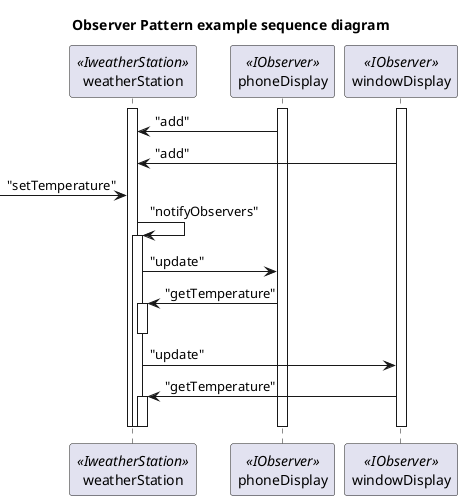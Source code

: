 @startuml Observer Pattern example sequence diagram
title Observer Pattern example sequence diagram
participant weatherStation <<IweatherStation>>
participant phoneDisplay <<IObserver>>
participant windowDisplay <<IObserver>>

activate weatherStation
activate phoneDisplay
activate windowDisplay

phoneDisplay -> weatherStation : "add"
windowDisplay -> weatherStation : "add"

-> weatherStation : "setTemperature"
weatherStation -> weatherStation : "notifyObservers"
activate weatherStation

weatherStation -> phoneDisplay : "update"
phoneDisplay -> weatherStation : "getTemperature"
activate weatherStation
deactivate weatherStation

weatherStation -> windowDisplay : "update"
windowDisplay -> weatherStation : "getTemperature"
activate weatherStation
deactivate weatherStation

deactivate weatherStation

deactivate phoneDisplay
deactivate windowDisplay
deactivate weatherStation
@enduml